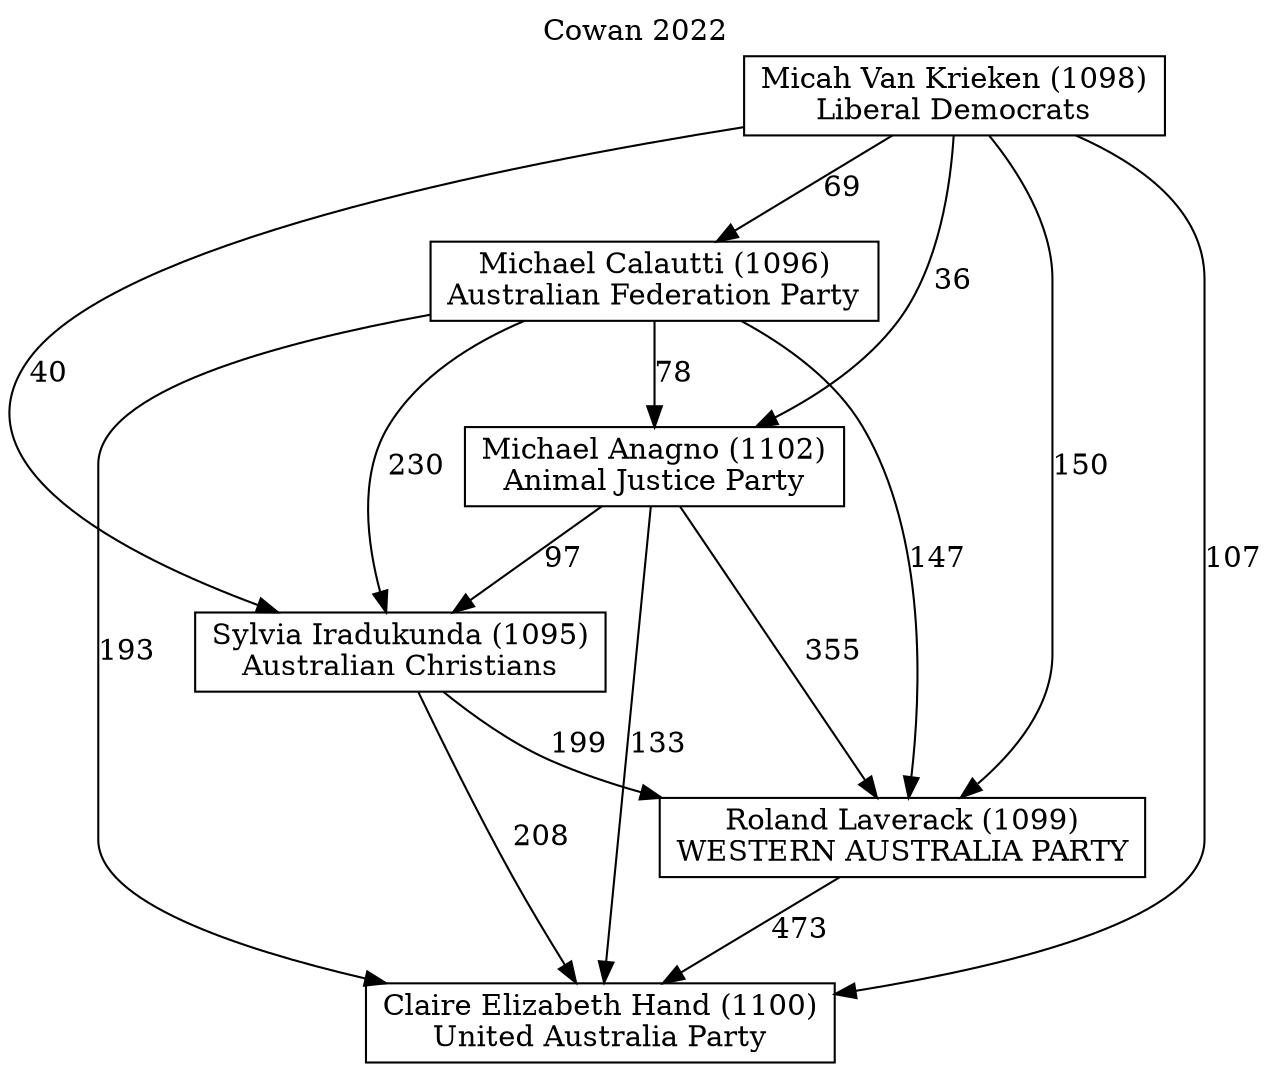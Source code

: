 // House preference flow
digraph "Claire Elizabeth Hand (1100)_Cowan_2022" {
	graph [label="Cowan 2022" labelloc=t mclimit=10]
	node [shape=box]
	"Sylvia Iradukunda (1095)" [label="Sylvia Iradukunda (1095)
Australian Christians"]
	"Roland Laverack (1099)" [label="Roland Laverack (1099)
WESTERN AUSTRALIA PARTY"]
	"Michael Calautti (1096)" [label="Michael Calautti (1096)
Australian Federation Party"]
	"Claire Elizabeth Hand (1100)" [label="Claire Elizabeth Hand (1100)
United Australia Party"]
	"Michael Anagno (1102)" [label="Michael Anagno (1102)
Animal Justice Party"]
	"Micah Van Krieken (1098)" [label="Micah Van Krieken (1098)
Liberal Democrats"]
	"Micah Van Krieken (1098)" -> "Claire Elizabeth Hand (1100)" [label=107]
	"Michael Anagno (1102)" -> "Claire Elizabeth Hand (1100)" [label=133]
	"Micah Van Krieken (1098)" -> "Michael Anagno (1102)" [label=36]
	"Michael Anagno (1102)" -> "Roland Laverack (1099)" [label=355]
	"Michael Calautti (1096)" -> "Claire Elizabeth Hand (1100)" [label=193]
	"Michael Calautti (1096)" -> "Michael Anagno (1102)" [label=78]
	"Sylvia Iradukunda (1095)" -> "Roland Laverack (1099)" [label=199]
	"Micah Van Krieken (1098)" -> "Michael Calautti (1096)" [label=69]
	"Micah Van Krieken (1098)" -> "Roland Laverack (1099)" [label=150]
	"Micah Van Krieken (1098)" -> "Sylvia Iradukunda (1095)" [label=40]
	"Roland Laverack (1099)" -> "Claire Elizabeth Hand (1100)" [label=473]
	"Michael Anagno (1102)" -> "Sylvia Iradukunda (1095)" [label=97]
	"Sylvia Iradukunda (1095)" -> "Claire Elizabeth Hand (1100)" [label=208]
	"Michael Calautti (1096)" -> "Sylvia Iradukunda (1095)" [label=230]
	"Michael Calautti (1096)" -> "Roland Laverack (1099)" [label=147]
}

